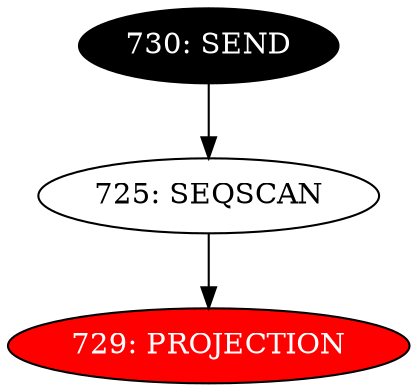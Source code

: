 digraph name {
725 [label="725: SEQSCAN" ];
725 -> 729;
729 [label="729: PROJECTION" fontcolor="white" style="filled" fillcolor="red"];
730 [label="730: SEND" fontcolor="white" style="filled" fillcolor="black"];
730 -> 725;

}


